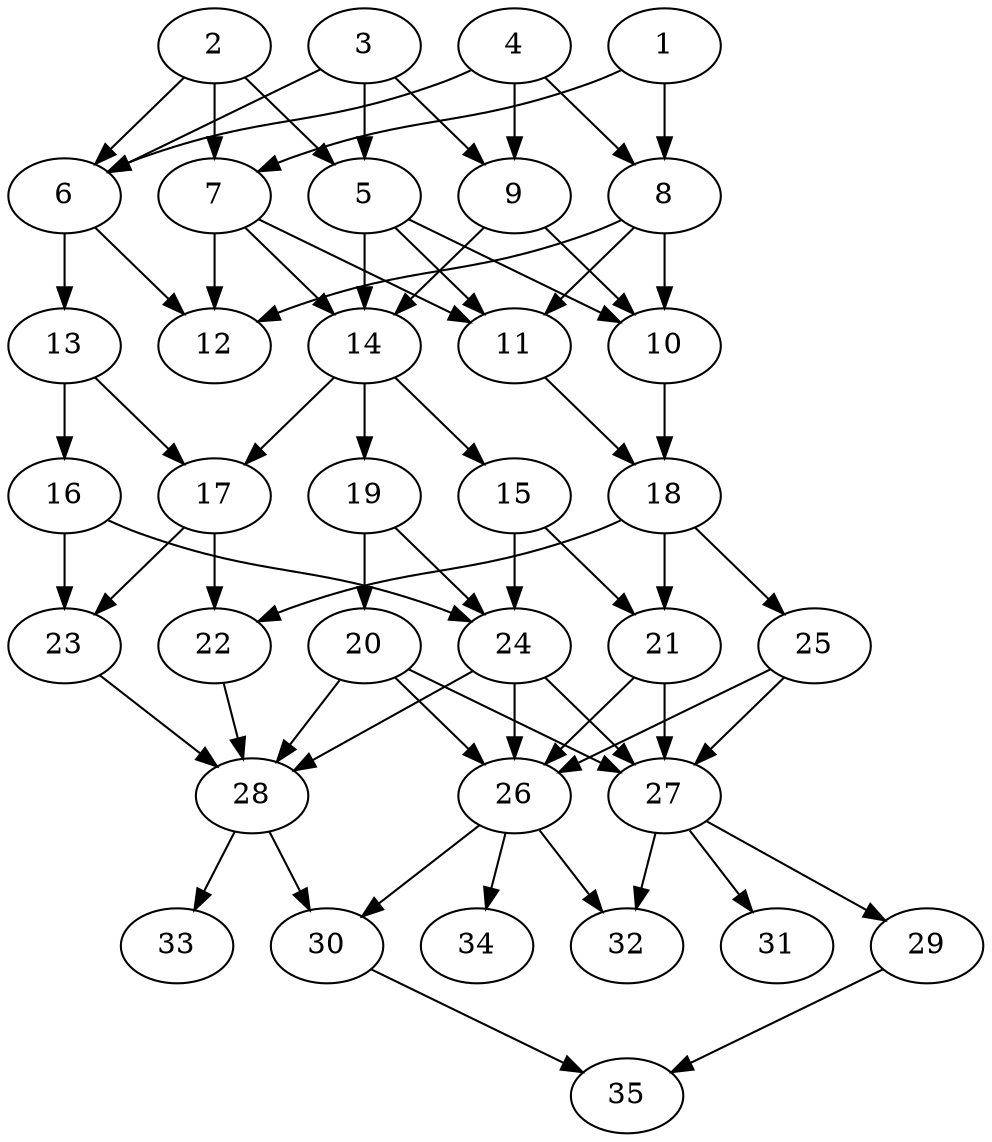 // DAG automatically generated by daggen at Thu Oct  3 14:05:38 2019
// ./daggen --dot -n 35 --ccr 0.5 --fat 0.5 --regular 0.7 --density 0.6 --mindata 5242880 --maxdata 52428800 
digraph G {
  1 [size="62619648", alpha="0.01", expect_size="31309824"] 
  1 -> 7 [size ="31309824"]
  1 -> 8 [size ="31309824"]
  2 [size="96497664", alpha="0.02", expect_size="48248832"] 
  2 -> 5 [size ="48248832"]
  2 -> 6 [size ="48248832"]
  2 -> 7 [size ="48248832"]
  3 [size="62304256", alpha="0.14", expect_size="31152128"] 
  3 -> 5 [size ="31152128"]
  3 -> 6 [size ="31152128"]
  3 -> 9 [size ="31152128"]
  4 [size="83365888", alpha="0.19", expect_size="41682944"] 
  4 -> 6 [size ="41682944"]
  4 -> 8 [size ="41682944"]
  4 -> 9 [size ="41682944"]
  5 [size="51214336", alpha="0.10", expect_size="25607168"] 
  5 -> 10 [size ="25607168"]
  5 -> 11 [size ="25607168"]
  5 -> 14 [size ="25607168"]
  6 [size="27291648", alpha="0.02", expect_size="13645824"] 
  6 -> 12 [size ="13645824"]
  6 -> 13 [size ="13645824"]
  7 [size="37744640", alpha="0.15", expect_size="18872320"] 
  7 -> 11 [size ="18872320"]
  7 -> 12 [size ="18872320"]
  7 -> 14 [size ="18872320"]
  8 [size="58937344", alpha="0.19", expect_size="29468672"] 
  8 -> 10 [size ="29468672"]
  8 -> 11 [size ="29468672"]
  8 -> 12 [size ="29468672"]
  9 [size="27975680", alpha="0.13", expect_size="13987840"] 
  9 -> 10 [size ="13987840"]
  9 -> 14 [size ="13987840"]
  10 [size="18223104", alpha="0.11", expect_size="9111552"] 
  10 -> 18 [size ="9111552"]
  11 [size="93372416", alpha="0.02", expect_size="46686208"] 
  11 -> 18 [size ="46686208"]
  12 [size="98097152", alpha="0.11", expect_size="49048576"] 
  13 [size="13699072", alpha="0.07", expect_size="6849536"] 
  13 -> 16 [size ="6849536"]
  13 -> 17 [size ="6849536"]
  14 [size="77727744", alpha="0.06", expect_size="38863872"] 
  14 -> 15 [size ="38863872"]
  14 -> 17 [size ="38863872"]
  14 -> 19 [size ="38863872"]
  15 [size="74932224", alpha="0.08", expect_size="37466112"] 
  15 -> 21 [size ="37466112"]
  15 -> 24 [size ="37466112"]
  16 [size="25692160", alpha="0.03", expect_size="12846080"] 
  16 -> 23 [size ="12846080"]
  16 -> 24 [size ="12846080"]
  17 [size="37251072", alpha="0.05", expect_size="18625536"] 
  17 -> 22 [size ="18625536"]
  17 -> 23 [size ="18625536"]
  18 [size="15157248", alpha="0.20", expect_size="7578624"] 
  18 -> 21 [size ="7578624"]
  18 -> 22 [size ="7578624"]
  18 -> 25 [size ="7578624"]
  19 [size="104427520", alpha="0.10", expect_size="52213760"] 
  19 -> 20 [size ="52213760"]
  19 -> 24 [size ="52213760"]
  20 [size="73373696", alpha="0.02", expect_size="36686848"] 
  20 -> 26 [size ="36686848"]
  20 -> 27 [size ="36686848"]
  20 -> 28 [size ="36686848"]
  21 [size="30889984", alpha="0.04", expect_size="15444992"] 
  21 -> 26 [size ="15444992"]
  21 -> 27 [size ="15444992"]
  22 [size="39589888", alpha="0.05", expect_size="19794944"] 
  22 -> 28 [size ="19794944"]
  23 [size="92309504", alpha="0.17", expect_size="46154752"] 
  23 -> 28 [size ="46154752"]
  24 [size="31358976", alpha="0.04", expect_size="15679488"] 
  24 -> 26 [size ="15679488"]
  24 -> 27 [size ="15679488"]
  24 -> 28 [size ="15679488"]
  25 [size="59279360", alpha="0.00", expect_size="29639680"] 
  25 -> 26 [size ="29639680"]
  25 -> 27 [size ="29639680"]
  26 [size="94900224", alpha="0.20", expect_size="47450112"] 
  26 -> 30 [size ="47450112"]
  26 -> 32 [size ="47450112"]
  26 -> 34 [size ="47450112"]
  27 [size="15828992", alpha="0.05", expect_size="7914496"] 
  27 -> 29 [size ="7914496"]
  27 -> 31 [size ="7914496"]
  27 -> 32 [size ="7914496"]
  28 [size="41596928", alpha="0.00", expect_size="20798464"] 
  28 -> 30 [size ="20798464"]
  28 -> 33 [size ="20798464"]
  29 [size="40593408", alpha="0.20", expect_size="20296704"] 
  29 -> 35 [size ="20296704"]
  30 [size="89223168", alpha="0.00", expect_size="44611584"] 
  30 -> 35 [size ="44611584"]
  31 [size="97982464", alpha="0.19", expect_size="48991232"] 
  32 [size="24631296", alpha="0.16", expect_size="12315648"] 
  33 [size="49557504", alpha="0.13", expect_size="24778752"] 
  34 [size="35835904", alpha="0.05", expect_size="17917952"] 
  35 [size="56350720", alpha="0.11", expect_size="28175360"] 
}
